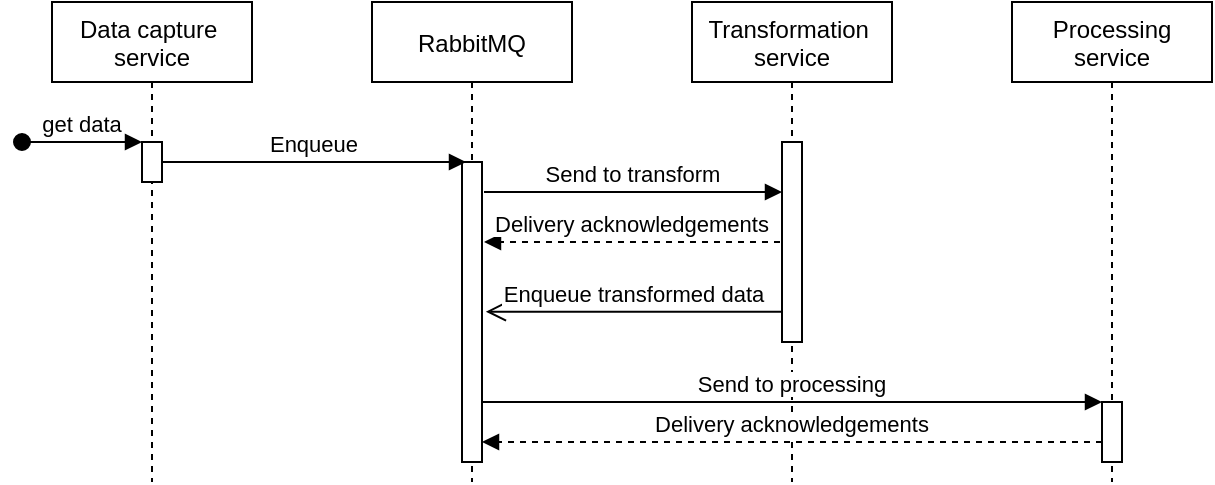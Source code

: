 <mxfile version="13.9.9" type="device"><diagram id="4pytxd-tTsqpLxiSDptY" name="Page-1"><mxGraphModel dx="981" dy="574" grid="1" gridSize="10" guides="1" tooltips="1" connect="1" arrows="1" fold="1" page="1" pageScale="1" pageWidth="850" pageHeight="1100" math="0" shadow="0"><root><mxCell id="0"/><mxCell id="1" parent="0"/><mxCell id="cOrCzNcli0z27aizEVF8-6" value="RabbitMQ" style="shape=umlLifeline;perimeter=lifelinePerimeter;container=1;collapsible=0;recursiveResize=0;rounded=0;shadow=0;strokeWidth=1;" vertex="1" parent="1"><mxGeometry x="280" y="160" width="100" height="240" as="geometry"/></mxCell><mxCell id="cOrCzNcli0z27aizEVF8-7" value="" style="points=[];perimeter=orthogonalPerimeter;rounded=0;shadow=0;strokeWidth=1;" vertex="1" parent="cOrCzNcli0z27aizEVF8-6"><mxGeometry x="45" y="80" width="10" height="150" as="geometry"/></mxCell><mxCell id="cOrCzNcli0z27aizEVF8-20" value="Data capture &#10;service" style="shape=umlLifeline;perimeter=lifelinePerimeter;container=1;collapsible=0;recursiveResize=0;rounded=0;shadow=0;strokeWidth=1;" vertex="1" parent="cOrCzNcli0z27aizEVF8-6"><mxGeometry x="-160" width="100" height="240" as="geometry"/></mxCell><mxCell id="cOrCzNcli0z27aizEVF8-21" value="" style="points=[];perimeter=orthogonalPerimeter;rounded=0;shadow=0;strokeWidth=1;" vertex="1" parent="cOrCzNcli0z27aizEVF8-20"><mxGeometry x="45" y="70" width="10" height="20" as="geometry"/></mxCell><mxCell id="cOrCzNcli0z27aizEVF8-22" value="get data" style="verticalAlign=bottom;startArrow=oval;endArrow=block;startSize=8;shadow=0;strokeWidth=1;" edge="1" parent="cOrCzNcli0z27aizEVF8-20" target="cOrCzNcli0z27aizEVF8-21"><mxGeometry relative="1" as="geometry"><mxPoint x="-15" y="70" as="sourcePoint"/></mxGeometry></mxCell><mxCell id="cOrCzNcli0z27aizEVF8-9" value="Enqueue" style="verticalAlign=bottom;endArrow=block;entryX=0.2;entryY=0;shadow=0;strokeWidth=1;entryDx=0;entryDy=0;entryPerimeter=0;" edge="1" parent="cOrCzNcli0z27aizEVF8-6" source="cOrCzNcli0z27aizEVF8-21" target="cOrCzNcli0z27aizEVF8-7"><mxGeometry relative="1" as="geometry"><mxPoint x="-5" y="80" as="sourcePoint"/></mxGeometry></mxCell><mxCell id="cOrCzNcli0z27aizEVF8-12" value="Transformation &#10;service" style="shape=umlLifeline;perimeter=lifelinePerimeter;container=1;collapsible=0;recursiveResize=0;rounded=0;shadow=0;strokeWidth=1;" vertex="1" parent="1"><mxGeometry x="440" y="160" width="100" height="240" as="geometry"/></mxCell><mxCell id="cOrCzNcli0z27aizEVF8-13" value="" style="points=[];perimeter=orthogonalPerimeter;rounded=0;shadow=0;strokeWidth=1;" vertex="1" parent="cOrCzNcli0z27aizEVF8-12"><mxGeometry x="45" y="70" width="10" height="100" as="geometry"/></mxCell><mxCell id="cOrCzNcli0z27aizEVF8-16" value="Processing &#10;service" style="shape=umlLifeline;perimeter=lifelinePerimeter;container=1;collapsible=0;recursiveResize=0;rounded=0;shadow=0;strokeWidth=1;" vertex="1" parent="1"><mxGeometry x="600" y="160" width="100" height="240" as="geometry"/></mxCell><mxCell id="cOrCzNcli0z27aizEVF8-17" value="" style="points=[];perimeter=orthogonalPerimeter;rounded=0;shadow=0;strokeWidth=1;" vertex="1" parent="cOrCzNcli0z27aizEVF8-16"><mxGeometry x="45" y="200" width="10" height="30" as="geometry"/></mxCell><mxCell id="cOrCzNcli0z27aizEVF8-24" value="Send to transform" style="verticalAlign=bottom;endArrow=block;shadow=0;strokeWidth=1;exitX=1.1;exitY=0.1;exitDx=0;exitDy=0;exitPerimeter=0;" edge="1" parent="1" source="cOrCzNcli0z27aizEVF8-7" target="cOrCzNcli0z27aizEVF8-13"><mxGeometry relative="1" as="geometry"><mxPoint x="360" y="250" as="sourcePoint"/><mxPoint x="460" y="256" as="targetPoint"/></mxGeometry></mxCell><mxCell id="cOrCzNcli0z27aizEVF8-25" value="Delivery acknowledgements" style="verticalAlign=bottom;endArrow=block;shadow=0;strokeWidth=1;entryX=1.1;entryY=0.231;entryDx=0;entryDy=0;entryPerimeter=0;dashed=1;" edge="1" parent="1"><mxGeometry relative="1" as="geometry"><mxPoint x="484" y="280.04" as="sourcePoint"/><mxPoint x="336" y="280" as="targetPoint"/></mxGeometry></mxCell><mxCell id="cOrCzNcli0z27aizEVF8-27" value="Enqueue transformed data" style="verticalAlign=bottom;endArrow=open;endSize=8;shadow=0;strokeWidth=1;entryX=1.193;entryY=0.499;entryDx=0;entryDy=0;entryPerimeter=0;" edge="1" parent="1" source="cOrCzNcli0z27aizEVF8-13" target="cOrCzNcli0z27aizEVF8-7"><mxGeometry relative="1" as="geometry"><mxPoint x="340" y="320.0" as="targetPoint"/><mxPoint x="470" y="320" as="sourcePoint"/></mxGeometry></mxCell><mxCell id="cOrCzNcli0z27aizEVF8-28" value="Send to processing" style="verticalAlign=bottom;endArrow=block;shadow=0;strokeWidth=1;" edge="1" parent="1" source="cOrCzNcli0z27aizEVF8-7" target="cOrCzNcli0z27aizEVF8-17"><mxGeometry relative="1" as="geometry"><mxPoint x="346" y="360" as="sourcePoint"/><mxPoint x="495" y="360" as="targetPoint"/></mxGeometry></mxCell><mxCell id="cOrCzNcli0z27aizEVF8-29" value="Delivery acknowledgements" style="verticalAlign=bottom;endArrow=block;shadow=0;strokeWidth=1;dashed=1;" edge="1" parent="1" source="cOrCzNcli0z27aizEVF8-17" target="cOrCzNcli0z27aizEVF8-7"><mxGeometry relative="1" as="geometry"><mxPoint x="638" y="390.04" as="sourcePoint"/><mxPoint x="490" y="390" as="targetPoint"/><Array as="points"><mxPoint x="520" y="380"/></Array></mxGeometry></mxCell></root></mxGraphModel></diagram></mxfile>